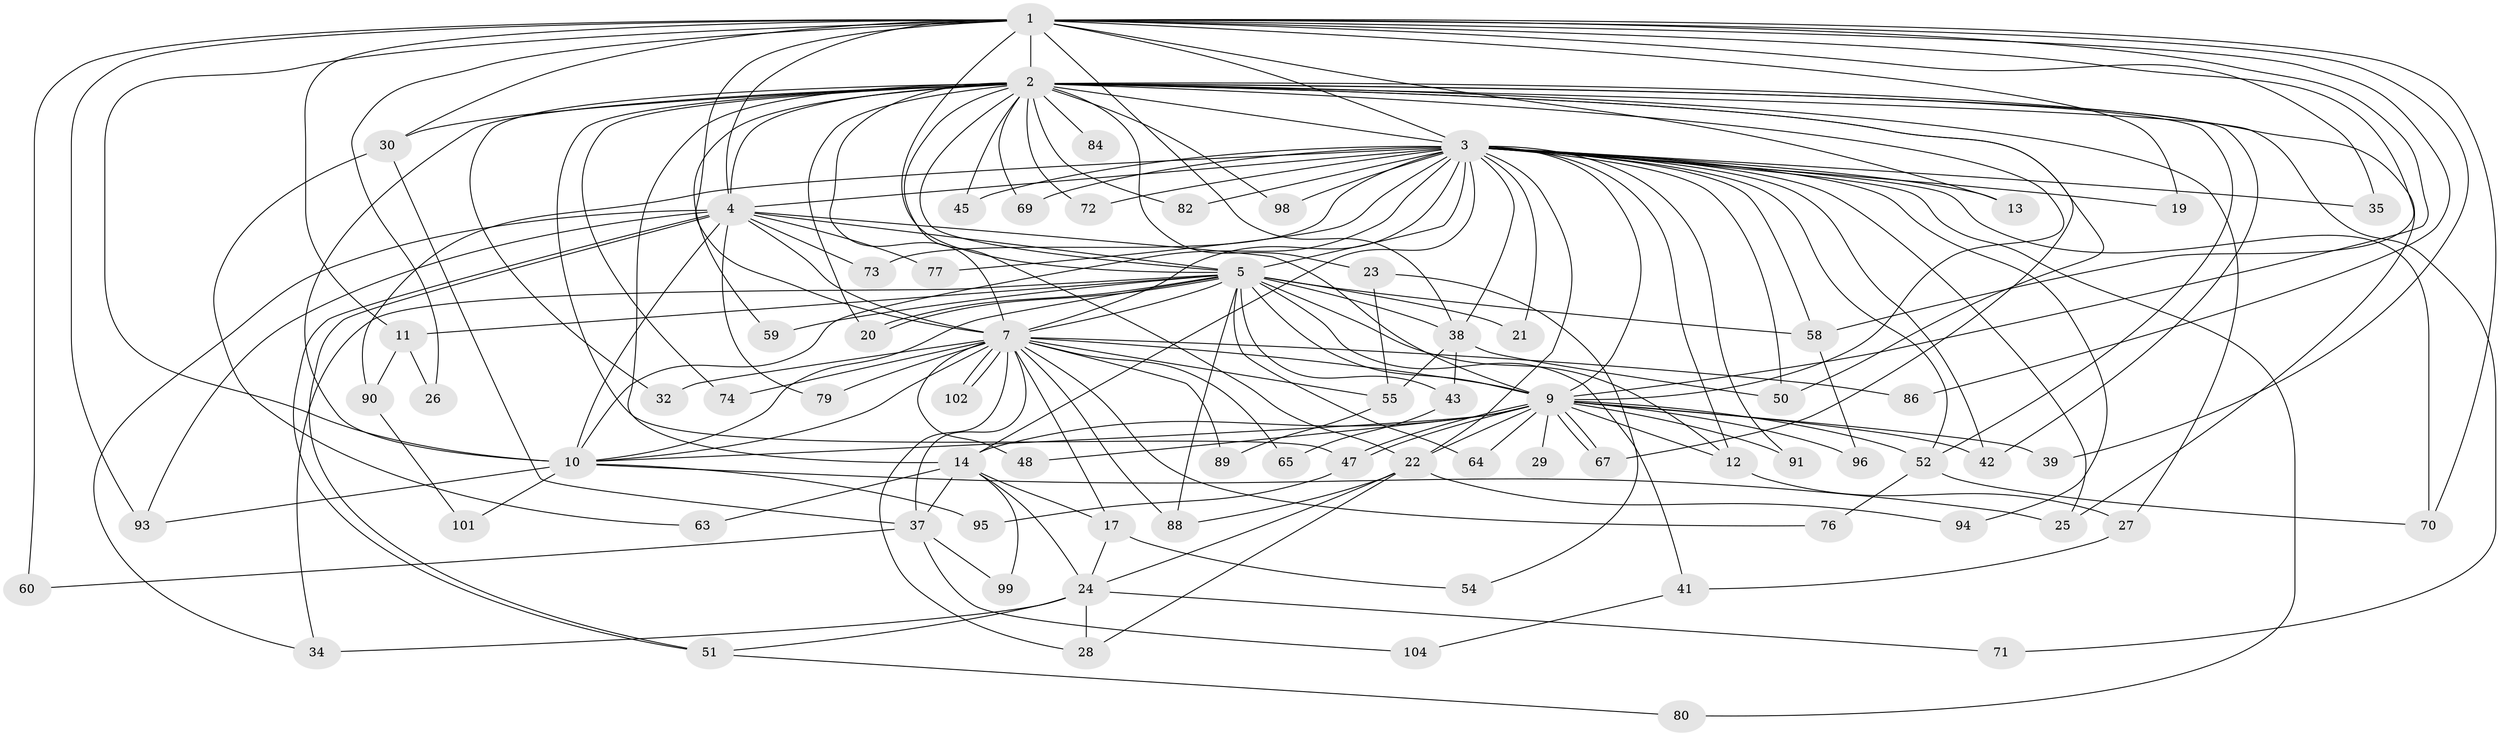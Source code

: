 // original degree distribution, {21: 0.019230769230769232, 14: 0.019230769230769232, 16: 0.019230769230769232, 32: 0.009615384615384616, 23: 0.009615384615384616, 27: 0.009615384615384616, 25: 0.009615384615384616, 4: 0.10576923076923077, 2: 0.5384615384615384, 8: 0.009615384615384616, 3: 0.20192307692307693, 6: 0.028846153846153848, 7: 0.009615384615384616, 5: 0.009615384615384616}
// Generated by graph-tools (version 1.1) at 2025/41/03/06/25 10:41:33]
// undirected, 75 vertices, 180 edges
graph export_dot {
graph [start="1"]
  node [color=gray90,style=filled];
  1 [super="+18"];
  2 [super="+6"];
  3 [super="+8"];
  4 [super="+68"];
  5 [super="+15"];
  7 [super="+36"];
  9 [super="+16"];
  10;
  11;
  12 [super="+81"];
  13;
  14 [super="+49"];
  17;
  19;
  20 [super="+83"];
  21;
  22 [super="+31"];
  23 [super="+33"];
  24 [super="+87"];
  25 [super="+103"];
  26;
  27;
  28 [super="+40"];
  29;
  30;
  32;
  34 [super="+44"];
  35;
  37 [super="+56"];
  38 [super="+61"];
  39;
  41;
  42 [super="+46"];
  43;
  45;
  47 [super="+53"];
  48;
  50 [super="+62"];
  51 [super="+57"];
  52 [super="+66"];
  54;
  55 [super="+85"];
  58 [super="+78"];
  59;
  60;
  63;
  64;
  65;
  67 [super="+75"];
  69;
  70 [super="+100"];
  71;
  72;
  73;
  74;
  76;
  77;
  79;
  80;
  82;
  84;
  86;
  88 [super="+92"];
  89;
  90;
  91;
  93 [super="+97"];
  94;
  95;
  96;
  98;
  99;
  101;
  102;
  104;
  1 -- 2 [weight=2];
  1 -- 3 [weight=2];
  1 -- 4;
  1 -- 5;
  1 -- 7;
  1 -- 9;
  1 -- 10 [weight=2];
  1 -- 11;
  1 -- 13;
  1 -- 19;
  1 -- 26;
  1 -- 30;
  1 -- 35;
  1 -- 39;
  1 -- 60;
  1 -- 70;
  1 -- 86;
  1 -- 58;
  1 -- 93;
  1 -- 38;
  2 -- 3 [weight=4];
  2 -- 4 [weight=3];
  2 -- 5 [weight=2];
  2 -- 7 [weight=3];
  2 -- 9 [weight=3];
  2 -- 10 [weight=2];
  2 -- 32;
  2 -- 74;
  2 -- 82;
  2 -- 84 [weight=2];
  2 -- 69;
  2 -- 71;
  2 -- 72;
  2 -- 14;
  2 -- 23 [weight=2];
  2 -- 25;
  2 -- 27;
  2 -- 30;
  2 -- 98;
  2 -- 45;
  2 -- 50;
  2 -- 59;
  2 -- 67;
  2 -- 22;
  2 -- 52;
  2 -- 42;
  2 -- 47;
  2 -- 20;
  3 -- 4 [weight=2];
  3 -- 5 [weight=2];
  3 -- 7 [weight=2];
  3 -- 9 [weight=2];
  3 -- 10 [weight=2];
  3 -- 19;
  3 -- 21;
  3 -- 22;
  3 -- 45;
  3 -- 82;
  3 -- 91;
  3 -- 98;
  3 -- 69;
  3 -- 70;
  3 -- 12;
  3 -- 13;
  3 -- 14;
  3 -- 72;
  3 -- 73;
  3 -- 77;
  3 -- 80;
  3 -- 25;
  3 -- 90;
  3 -- 94;
  3 -- 35;
  3 -- 38;
  3 -- 42;
  3 -- 52;
  3 -- 58;
  3 -- 50;
  4 -- 5;
  4 -- 7;
  4 -- 9;
  4 -- 10;
  4 -- 34;
  4 -- 51;
  4 -- 51;
  4 -- 73;
  4 -- 77;
  4 -- 79;
  4 -- 93;
  5 -- 7;
  5 -- 9 [weight=2];
  5 -- 10;
  5 -- 11;
  5 -- 20;
  5 -- 20;
  5 -- 21;
  5 -- 34;
  5 -- 41;
  5 -- 43;
  5 -- 59;
  5 -- 64;
  5 -- 88;
  5 -- 38;
  5 -- 12;
  5 -- 58;
  7 -- 9;
  7 -- 10;
  7 -- 17;
  7 -- 28;
  7 -- 32;
  7 -- 37;
  7 -- 55;
  7 -- 74;
  7 -- 76;
  7 -- 79;
  7 -- 86;
  7 -- 89;
  7 -- 102;
  7 -- 102;
  7 -- 48;
  7 -- 65;
  7 -- 88;
  9 -- 10;
  9 -- 12;
  9 -- 22;
  9 -- 39;
  9 -- 42;
  9 -- 47;
  9 -- 47;
  9 -- 48;
  9 -- 52;
  9 -- 64;
  9 -- 67;
  9 -- 67;
  9 -- 91;
  9 -- 96;
  9 -- 29;
  9 -- 14;
  10 -- 93;
  10 -- 95;
  10 -- 101;
  10 -- 25;
  11 -- 26;
  11 -- 90;
  12 -- 27;
  14 -- 17;
  14 -- 24;
  14 -- 63;
  14 -- 99;
  14 -- 37;
  17 -- 54;
  17 -- 24;
  22 -- 24;
  22 -- 28;
  22 -- 94;
  22 -- 88;
  23 -- 55;
  23 -- 54;
  24 -- 71;
  24 -- 34;
  24 -- 28;
  24 -- 51;
  27 -- 41;
  30 -- 37;
  30 -- 63;
  37 -- 60;
  37 -- 99;
  37 -- 104;
  38 -- 43;
  38 -- 50;
  38 -- 55;
  41 -- 104;
  43 -- 65;
  47 -- 95;
  51 -- 80;
  52 -- 76;
  52 -- 70;
  55 -- 89;
  58 -- 96;
  90 -- 101;
}

